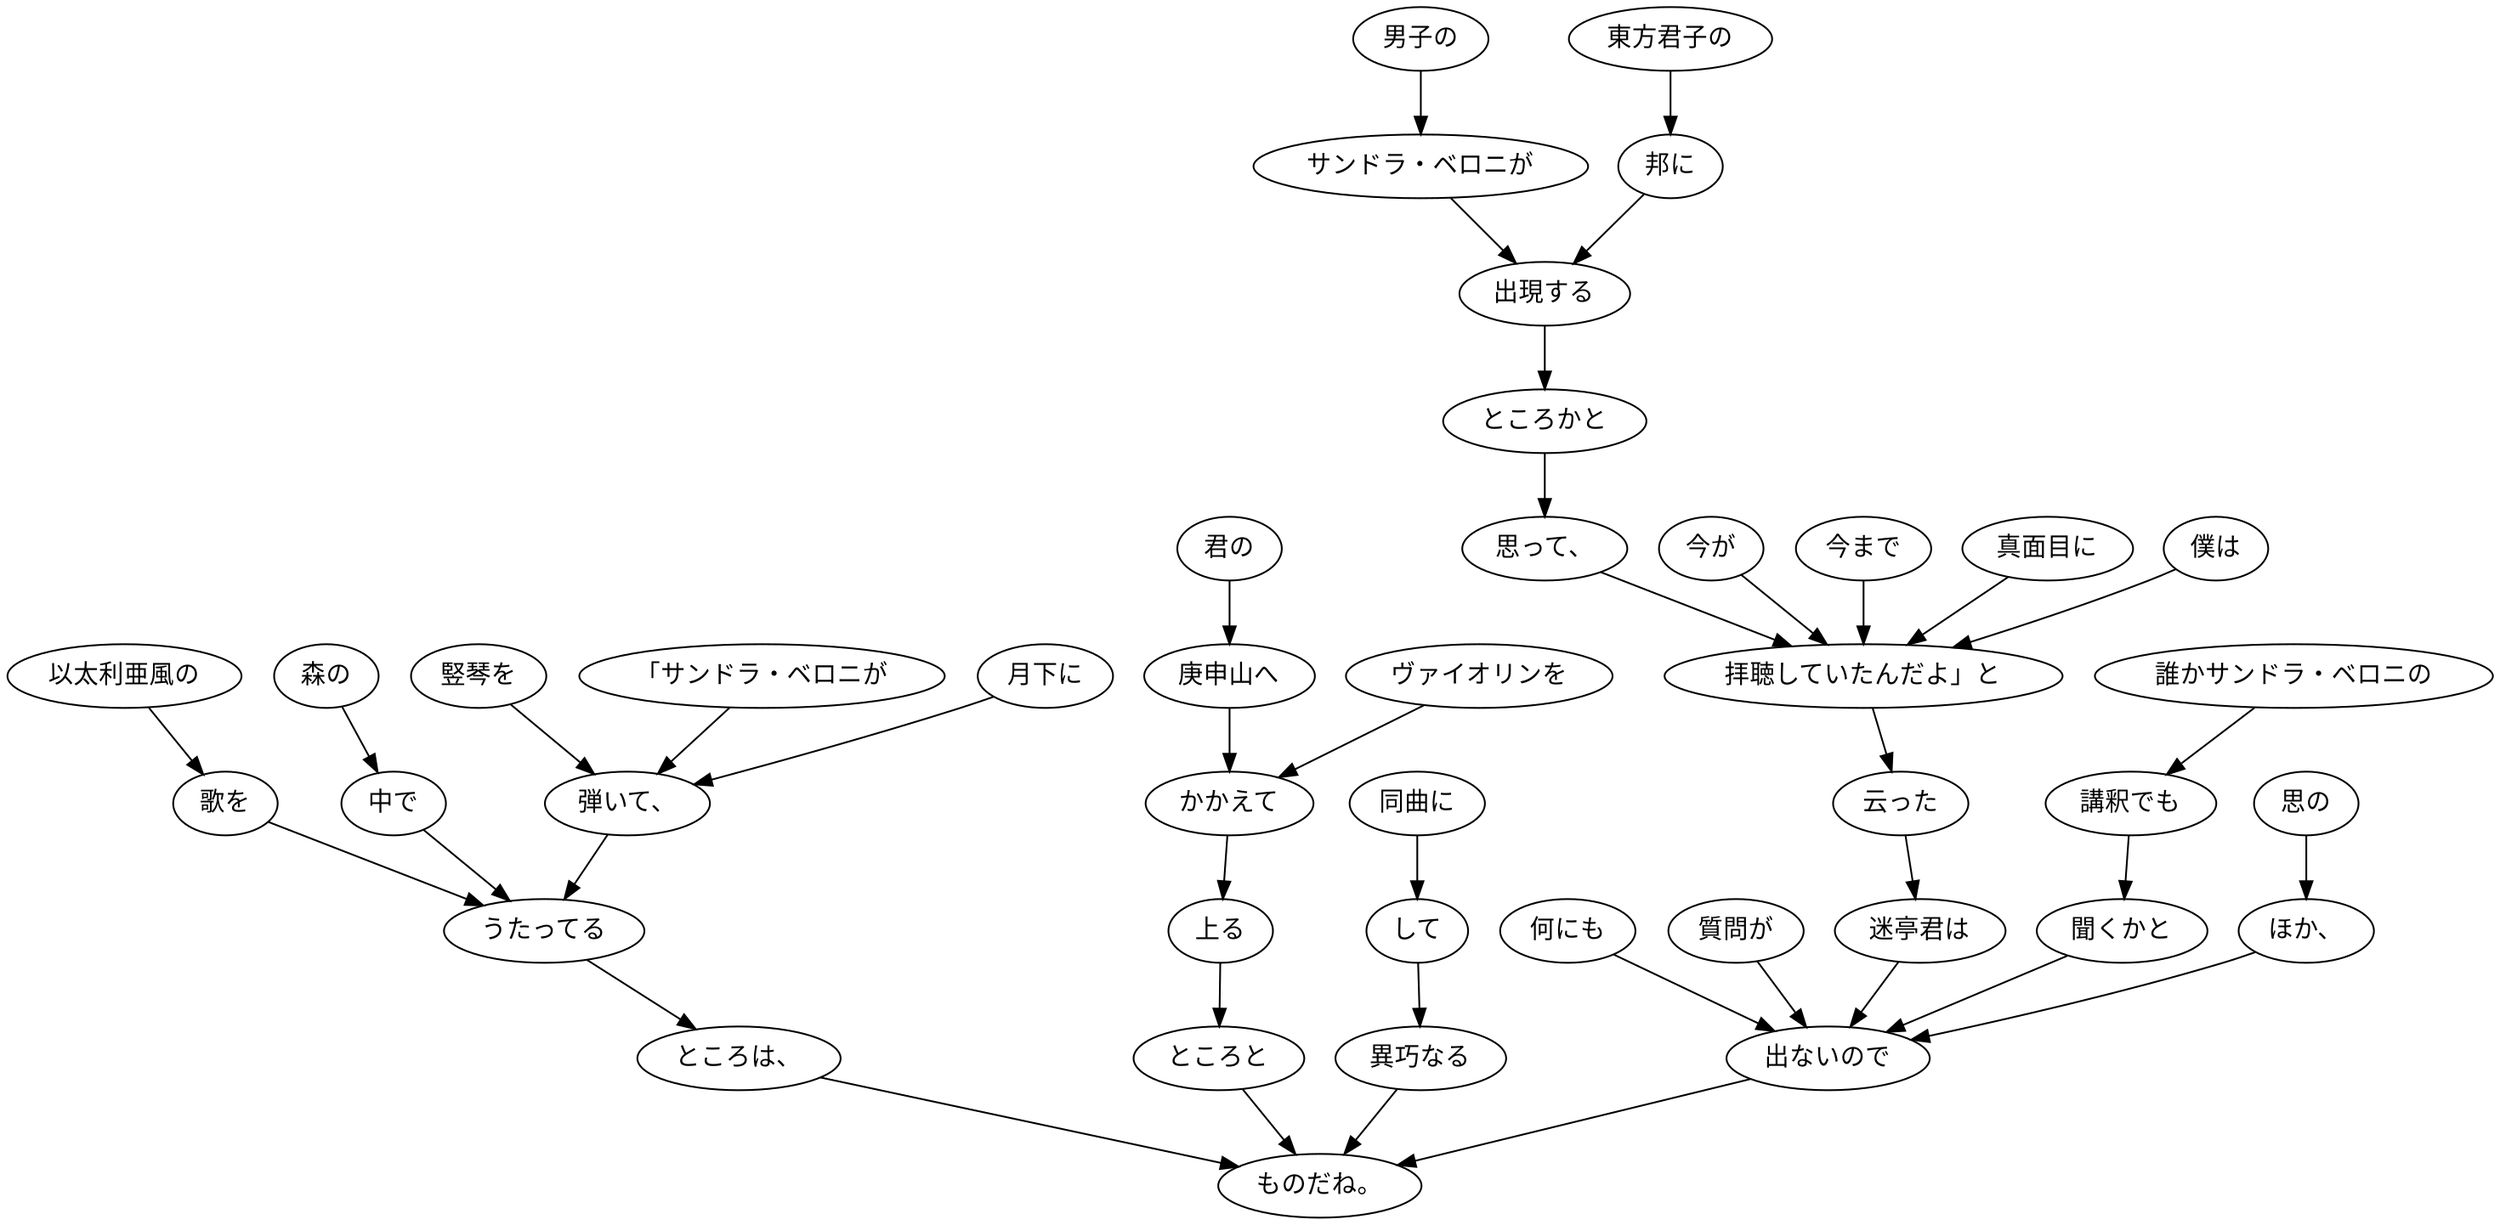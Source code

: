 digraph graph8380 {
	node0 [label="僕は"];
	node1 [label="男子の"];
	node2 [label="サンドラ・ベロニが"];
	node3 [label="東方君子の"];
	node4 [label="邦に"];
	node5 [label="出現する"];
	node6 [label="ところかと"];
	node7 [label="思って、"];
	node8 [label="今が"];
	node9 [label="今まで"];
	node10 [label="真面目に"];
	node11 [label="拝聴していたんだよ」と"];
	node12 [label="云った"];
	node13 [label="迷亭君は"];
	node14 [label="誰かサンドラ・ベロニの"];
	node15 [label="講釈でも"];
	node16 [label="聞くかと"];
	node17 [label="思の"];
	node18 [label="ほか、"];
	node19 [label="何にも"];
	node20 [label="質問が"];
	node21 [label="出ないので"];
	node22 [label="「サンドラ・ベロニが"];
	node23 [label="月下に"];
	node24 [label="竪琴を"];
	node25 [label="弾いて、"];
	node26 [label="以太利亜風の"];
	node27 [label="歌を"];
	node28 [label="森の"];
	node29 [label="中で"];
	node30 [label="うたってる"];
	node31 [label="ところは、"];
	node32 [label="君の"];
	node33 [label="庚申山へ"];
	node34 [label="ヴァイオリンを"];
	node35 [label="かかえて"];
	node36 [label="上る"];
	node37 [label="ところと"];
	node38 [label="同曲に"];
	node39 [label="して"];
	node40 [label="異巧なる"];
	node41 [label="ものだね。"];
	node0 -> node11;
	node1 -> node2;
	node2 -> node5;
	node3 -> node4;
	node4 -> node5;
	node5 -> node6;
	node6 -> node7;
	node7 -> node11;
	node8 -> node11;
	node9 -> node11;
	node10 -> node11;
	node11 -> node12;
	node12 -> node13;
	node13 -> node21;
	node14 -> node15;
	node15 -> node16;
	node16 -> node21;
	node17 -> node18;
	node18 -> node21;
	node19 -> node21;
	node20 -> node21;
	node21 -> node41;
	node22 -> node25;
	node23 -> node25;
	node24 -> node25;
	node25 -> node30;
	node26 -> node27;
	node27 -> node30;
	node28 -> node29;
	node29 -> node30;
	node30 -> node31;
	node31 -> node41;
	node32 -> node33;
	node33 -> node35;
	node34 -> node35;
	node35 -> node36;
	node36 -> node37;
	node37 -> node41;
	node38 -> node39;
	node39 -> node40;
	node40 -> node41;
}

